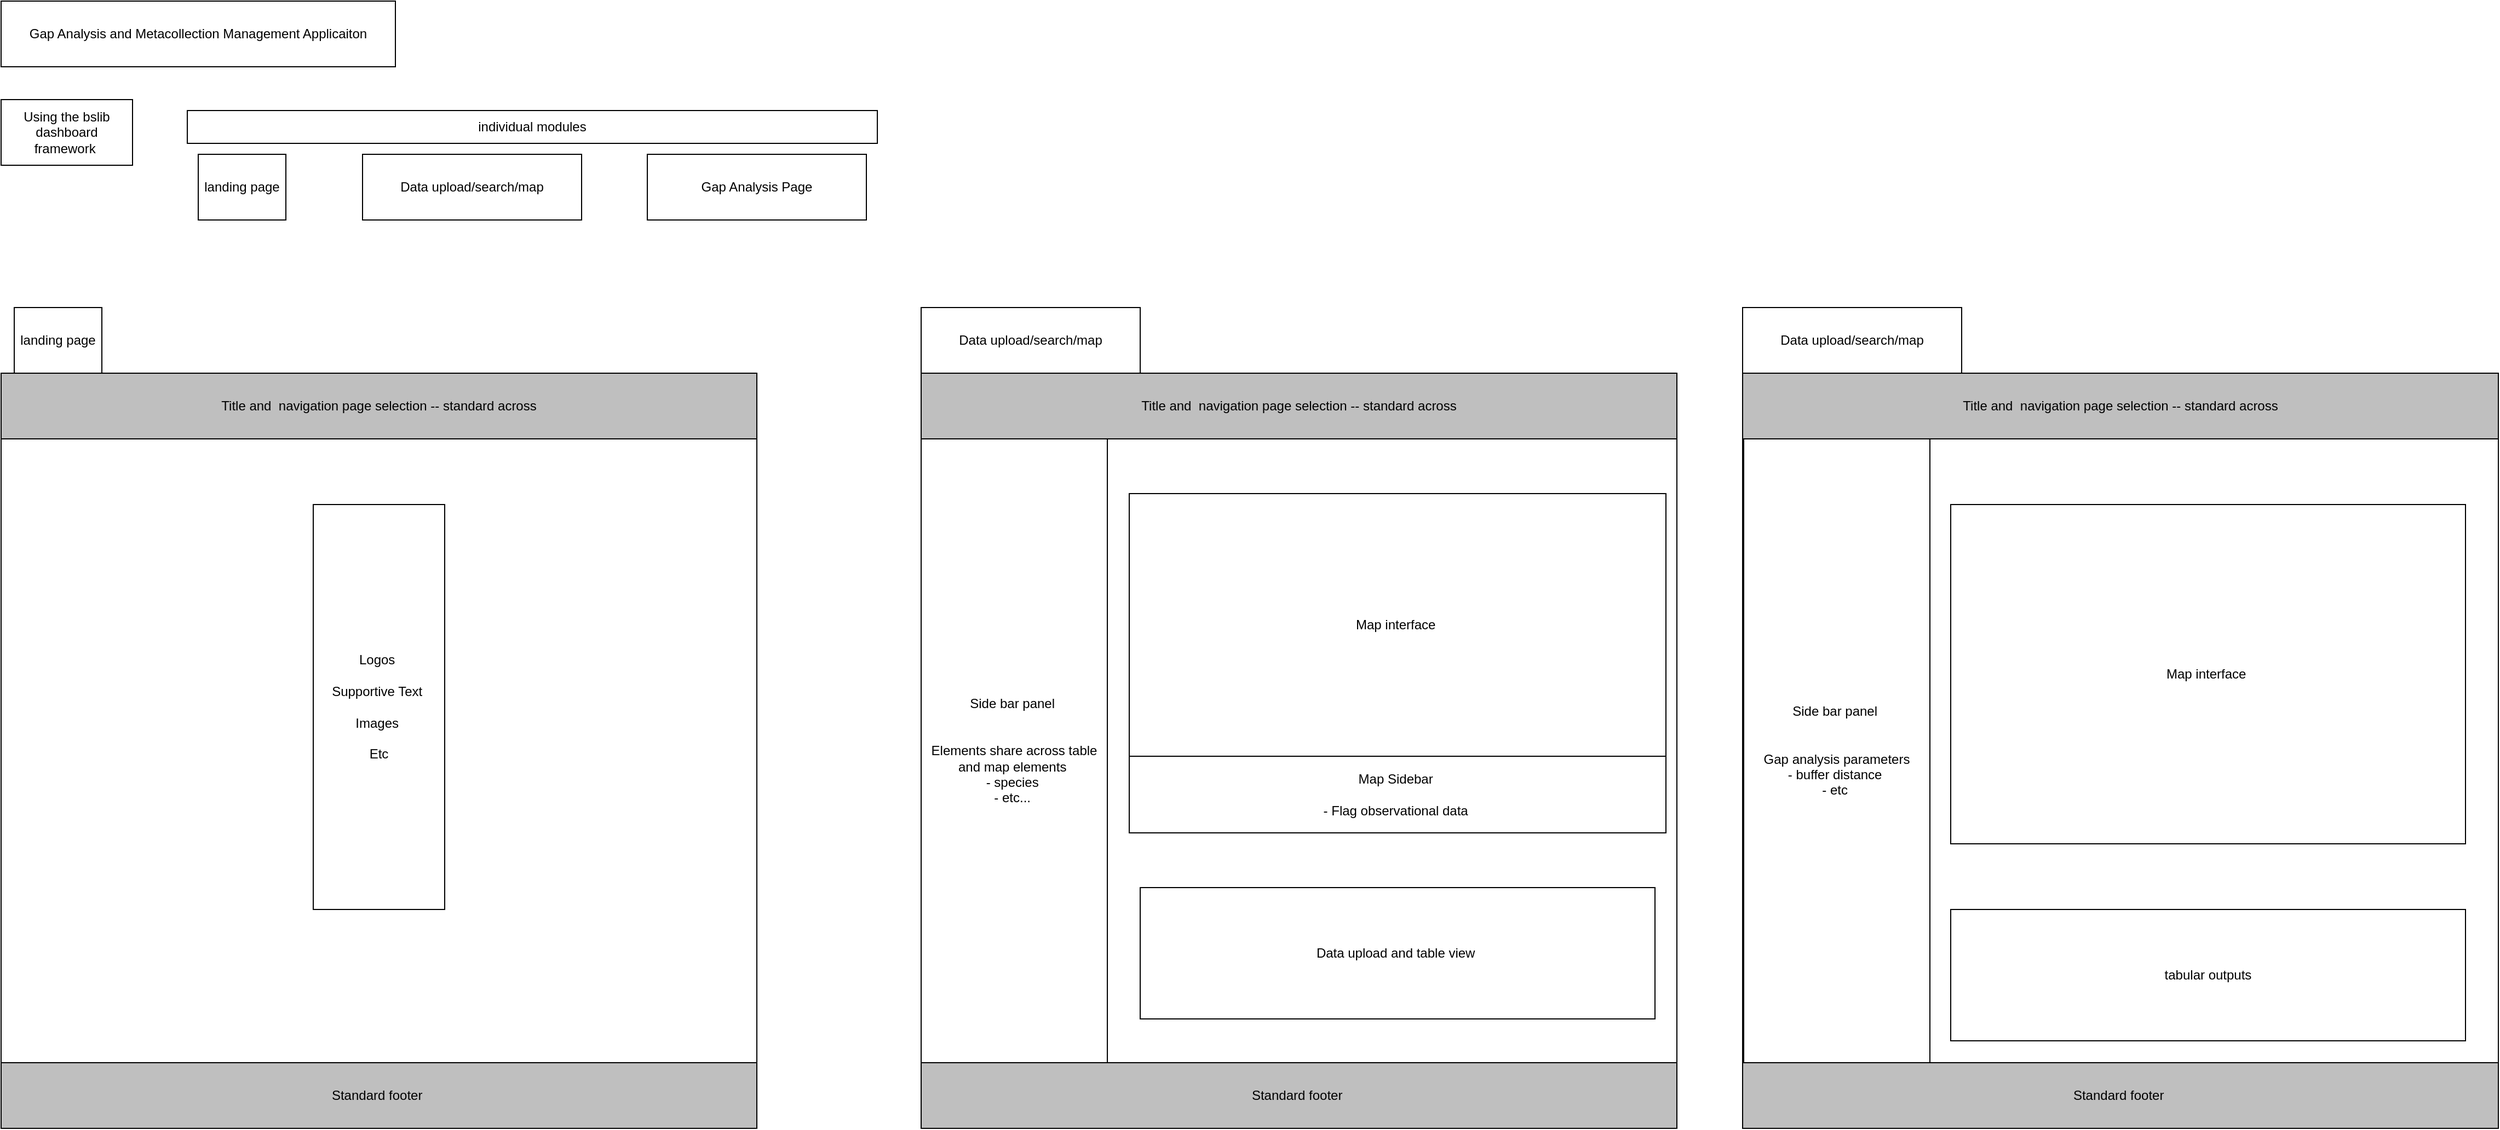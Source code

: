 <mxfile version="22.1.11" type="device">
  <diagram name="Page-1" id="oW57EPafTACSsjL6iyDZ">
    <mxGraphModel dx="834" dy="1684" grid="1" gridSize="10" guides="1" tooltips="1" connect="1" arrows="1" fold="1" page="1" pageScale="1" pageWidth="850" pageHeight="1100" math="0" shadow="0">
      <root>
        <mxCell id="0" />
        <mxCell id="1" parent="0" />
        <mxCell id="mx73ctgZr5Xd_oZbMEVb-1" value="Gap Analysis and Metacollection Management Applicaiton" style="rounded=0;whiteSpace=wrap;html=1;" vertex="1" parent="1">
          <mxGeometry x="40" y="20" width="360" height="60" as="geometry" />
        </mxCell>
        <mxCell id="mx73ctgZr5Xd_oZbMEVb-2" value="Using the bslib dashboard framework&amp;nbsp;" style="rounded=0;whiteSpace=wrap;html=1;" vertex="1" parent="1">
          <mxGeometry x="40" y="110" width="120" height="60" as="geometry" />
        </mxCell>
        <mxCell id="mx73ctgZr5Xd_oZbMEVb-3" value="landing page&lt;br&gt;" style="rounded=0;whiteSpace=wrap;html=1;" vertex="1" parent="1">
          <mxGeometry x="220" y="160" width="80" height="60" as="geometry" />
        </mxCell>
        <mxCell id="mx73ctgZr5Xd_oZbMEVb-5" value="Data upload/search/map" style="rounded=0;whiteSpace=wrap;html=1;" vertex="1" parent="1">
          <mxGeometry x="370" y="160" width="200" height="60" as="geometry" />
        </mxCell>
        <mxCell id="mx73ctgZr5Xd_oZbMEVb-7" value="Gap Analysis Page" style="rounded=0;whiteSpace=wrap;html=1;" vertex="1" parent="1">
          <mxGeometry x="630" y="160" width="200" height="60" as="geometry" />
        </mxCell>
        <mxCell id="mx73ctgZr5Xd_oZbMEVb-8" value="individual modules" style="rounded=0;whiteSpace=wrap;html=1;" vertex="1" parent="1">
          <mxGeometry x="210" y="120" width="630" height="30" as="geometry" />
        </mxCell>
        <mxCell id="mx73ctgZr5Xd_oZbMEVb-9" value="" style="whiteSpace=wrap;html=1;aspect=fixed;" vertex="1" parent="1">
          <mxGeometry x="40" y="360" width="690" height="690" as="geometry" />
        </mxCell>
        <mxCell id="mx73ctgZr5Xd_oZbMEVb-10" value="Title and&amp;nbsp; navigation page selection -- standard across" style="rounded=0;whiteSpace=wrap;html=1;fillColor=#BFBFBF;" vertex="1" parent="1">
          <mxGeometry x="40" y="360" width="690" height="60" as="geometry" />
        </mxCell>
        <mxCell id="mx73ctgZr5Xd_oZbMEVb-11" value="Logos&amp;nbsp;&lt;br&gt;&lt;br&gt;Supportive Text&amp;nbsp;&lt;br&gt;&lt;br&gt;Images&amp;nbsp;&lt;br&gt;&lt;br&gt;Etc&lt;br&gt;" style="rounded=0;whiteSpace=wrap;html=1;" vertex="1" parent="1">
          <mxGeometry x="325" y="480" width="120" height="370" as="geometry" />
        </mxCell>
        <mxCell id="mx73ctgZr5Xd_oZbMEVb-12" value="Standard footer&amp;nbsp;" style="rounded=0;whiteSpace=wrap;html=1;fillColor=#BFBFBF;" vertex="1" parent="1">
          <mxGeometry x="40" y="990" width="690" height="60" as="geometry" />
        </mxCell>
        <mxCell id="mx73ctgZr5Xd_oZbMEVb-13" value="" style="rounded=0;whiteSpace=wrap;html=1;" vertex="1" parent="1">
          <mxGeometry x="880" y="360" width="690" height="690" as="geometry" />
        </mxCell>
        <mxCell id="mx73ctgZr5Xd_oZbMEVb-14" value="Title and&amp;nbsp; navigation page selection -- standard across" style="rounded=0;whiteSpace=wrap;html=1;fillColor=#BFBFBF;" vertex="1" parent="1">
          <mxGeometry x="880" y="360" width="690" height="60" as="geometry" />
        </mxCell>
        <mxCell id="mx73ctgZr5Xd_oZbMEVb-15" value="Standard footer&amp;nbsp;" style="rounded=0;whiteSpace=wrap;html=1;fillColor=#BFBFBF;" vertex="1" parent="1">
          <mxGeometry x="880" y="990" width="690" height="60" as="geometry" />
        </mxCell>
        <mxCell id="mx73ctgZr5Xd_oZbMEVb-16" value="landing page&lt;br&gt;" style="rounded=0;whiteSpace=wrap;html=1;" vertex="1" parent="1">
          <mxGeometry x="52" y="300" width="80" height="60" as="geometry" />
        </mxCell>
        <mxCell id="mx73ctgZr5Xd_oZbMEVb-17" value="Data upload/search/map" style="rounded=0;whiteSpace=wrap;html=1;" vertex="1" parent="1">
          <mxGeometry x="880" y="300" width="200" height="60" as="geometry" />
        </mxCell>
        <mxCell id="mx73ctgZr5Xd_oZbMEVb-18" value="Side bar panel&amp;nbsp;&lt;br&gt;&lt;br&gt;&lt;br&gt;Elements share across table and map elements&amp;nbsp;&lt;br&gt;- species&amp;nbsp;&lt;br&gt;- etc...&amp;nbsp;" style="rounded=0;whiteSpace=wrap;html=1;" vertex="1" parent="1">
          <mxGeometry x="880" y="420" width="170" height="570" as="geometry" />
        </mxCell>
        <mxCell id="mx73ctgZr5Xd_oZbMEVb-19" value="Data upload and table view&amp;nbsp;" style="rounded=0;whiteSpace=wrap;html=1;" vertex="1" parent="1">
          <mxGeometry x="1080" y="830" width="470" height="120" as="geometry" />
        </mxCell>
        <mxCell id="mx73ctgZr5Xd_oZbMEVb-20" value="Map interface&amp;nbsp;" style="rounded=0;whiteSpace=wrap;html=1;" vertex="1" parent="1">
          <mxGeometry x="1070" y="470" width="490" height="240" as="geometry" />
        </mxCell>
        <mxCell id="mx73ctgZr5Xd_oZbMEVb-21" value="" style="rounded=0;whiteSpace=wrap;html=1;" vertex="1" parent="1">
          <mxGeometry x="1630" y="360" width="690" height="690" as="geometry" />
        </mxCell>
        <mxCell id="mx73ctgZr5Xd_oZbMEVb-22" value="Title and&amp;nbsp; navigation page selection -- standard across" style="rounded=0;whiteSpace=wrap;html=1;fillColor=#BFBFBF;" vertex="1" parent="1">
          <mxGeometry x="1630" y="360" width="690" height="60" as="geometry" />
        </mxCell>
        <mxCell id="mx73ctgZr5Xd_oZbMEVb-23" value="Standard footer&amp;nbsp;" style="rounded=0;whiteSpace=wrap;html=1;fillColor=#BFBFBF;" vertex="1" parent="1">
          <mxGeometry x="1630" y="990" width="690" height="60" as="geometry" />
        </mxCell>
        <mxCell id="mx73ctgZr5Xd_oZbMEVb-24" value="Data upload/search/map" style="rounded=0;whiteSpace=wrap;html=1;" vertex="1" parent="1">
          <mxGeometry x="1630" y="300" width="200" height="60" as="geometry" />
        </mxCell>
        <mxCell id="mx73ctgZr5Xd_oZbMEVb-25" value="Side bar panel&amp;nbsp;&lt;br&gt;&lt;br&gt;&lt;br&gt;Gap analysis parameters&lt;br&gt;- buffer distance&amp;nbsp;&lt;br&gt;- etc&amp;nbsp;" style="rounded=0;whiteSpace=wrap;html=1;" vertex="1" parent="1">
          <mxGeometry x="1631" y="420" width="170" height="570" as="geometry" />
        </mxCell>
        <mxCell id="mx73ctgZr5Xd_oZbMEVb-26" value="tabular outputs" style="rounded=0;whiteSpace=wrap;html=1;" vertex="1" parent="1">
          <mxGeometry x="1820" y="850" width="470" height="120" as="geometry" />
        </mxCell>
        <mxCell id="mx73ctgZr5Xd_oZbMEVb-27" value="Map interface&amp;nbsp;" style="rounded=0;whiteSpace=wrap;html=1;" vertex="1" parent="1">
          <mxGeometry x="1820" y="480" width="470" height="310" as="geometry" />
        </mxCell>
        <mxCell id="mx73ctgZr5Xd_oZbMEVb-28" value="Map Sidebar&amp;nbsp;&lt;br&gt;&lt;br&gt;- Flag observational data&amp;nbsp;" style="rounded=0;whiteSpace=wrap;html=1;" vertex="1" parent="1">
          <mxGeometry x="1070" y="710" width="490" height="70" as="geometry" />
        </mxCell>
      </root>
    </mxGraphModel>
  </diagram>
</mxfile>
